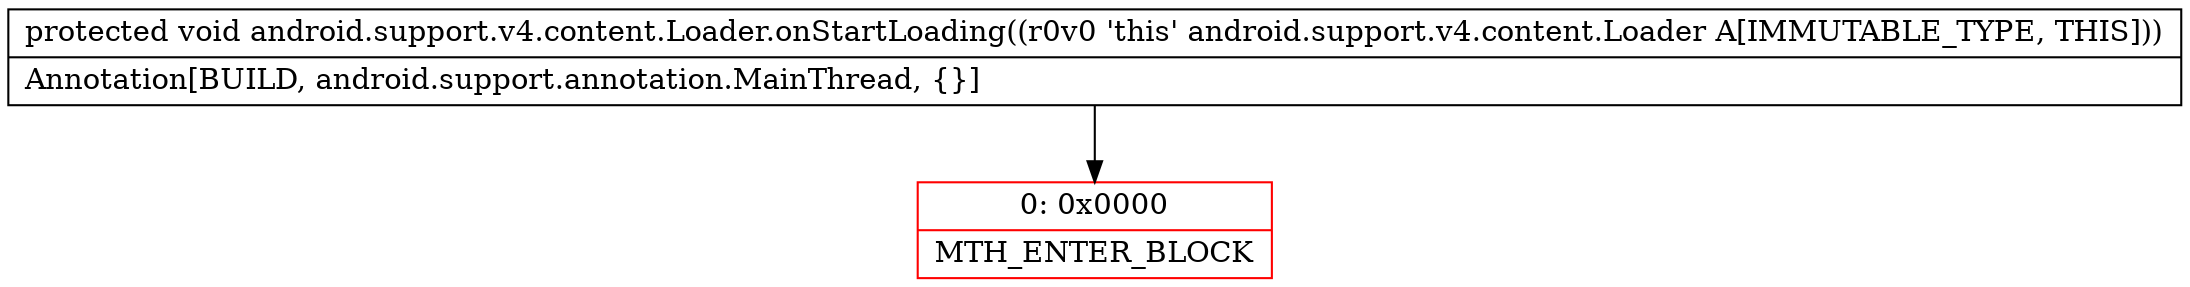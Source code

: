 digraph "CFG forandroid.support.v4.content.Loader.onStartLoading()V" {
subgraph cluster_Region_554750808 {
label = "R(0)";
node [shape=record,color=blue];
}
Node_0 [shape=record,color=red,label="{0\:\ 0x0000|MTH_ENTER_BLOCK\l}"];
MethodNode[shape=record,label="{protected void android.support.v4.content.Loader.onStartLoading((r0v0 'this' android.support.v4.content.Loader A[IMMUTABLE_TYPE, THIS]))  | Annotation[BUILD, android.support.annotation.MainThread, \{\}]\l}"];
MethodNode -> Node_0;
}

